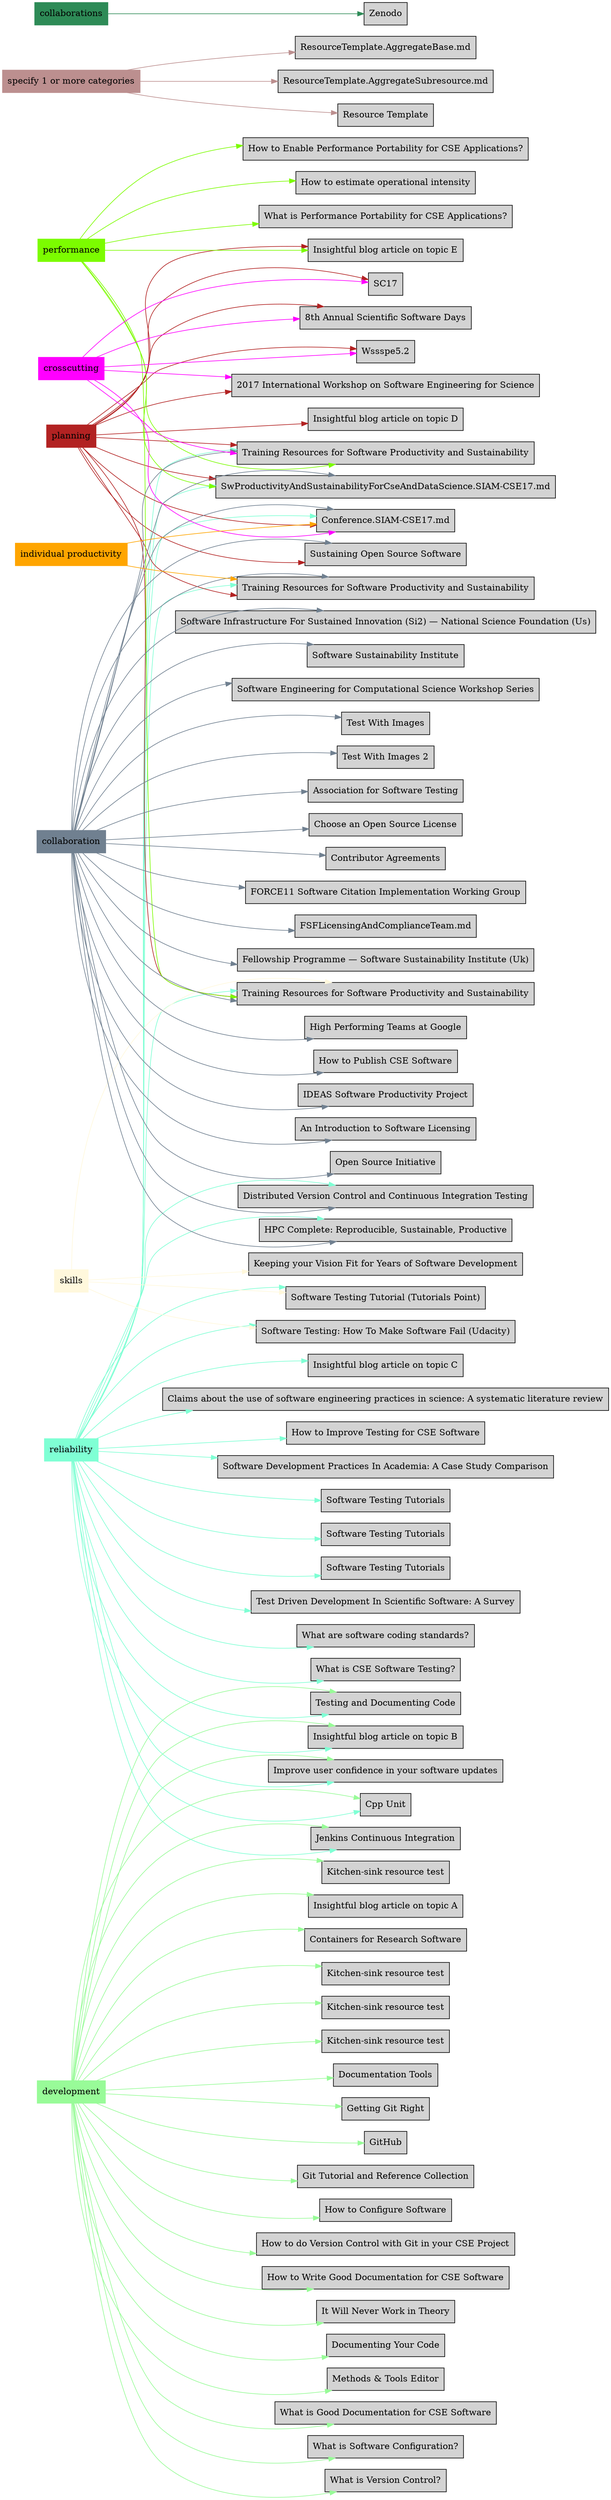 digraph bettersoftware {
            rankdir = LR;
            ratio = fill;
            node [style=filled];
            node [shape = box];
"development" [color="palegreen"];
"development" ->  "BlogArticleSkeletonA.md" [color="palegreen"];
"BlogArticleSkeletonA.md" [label="Insightful blog article on topic A" URL="http://bss.parallactic.com/resources/insightful-blog-article-on-topic-a"]
"reliability" [color="aquamarine"];
"reliability" ->  "BlogArticleSkeletonB.md" [color="aquamarine"];
"BlogArticleSkeletonB.md" [label="Insightful blog article on topic B" URL="http://bss.parallactic.com/resources/insightful-blog-article-on-topic-b"]
"development" ->  "BlogArticleSkeletonB.md" [color="palegreen"];
"BlogArticleSkeletonB.md" [label="Insightful blog article on topic B" URL="http://bss.parallactic.com/resources/insightful-blog-article-on-topic-b"]
"reliability" ->  "BlogArticleSkeletonC.md" [color="aquamarine"];
"BlogArticleSkeletonC.md" [label="Insightful blog article on topic C" URL="http://bss.parallactic.com/resources/insightful-blog-article-on-topic-c"]
"planning" [color="firebrick"];
"planning" ->  "BlogArticleSkeletonD.md" [color="firebrick"];
"BlogArticleSkeletonD.md" [label="Insightful blog article on topic D" URL="http://bss.parallactic.com/resources/insightful-blog-article-on-topic-d"]
"planning" ->  "BlogArticleSkeletonE.md" [color="firebrick"];
"BlogArticleSkeletonE.md" [label="Insightful blog article on topic E" URL="http://bss.parallactic.com/resources/insightful-blog-article-on-topic-e"]
"performance" [color="lawngreen"];
"performance" ->  "BlogArticleSkeletonE.md" [color="lawngreen"];
"BlogArticleSkeletonE.md" [label="Insightful blog article on topic E" URL="http://bss.parallactic.com/resources/insightful-blog-article-on-topic-e"]
"reliability" ->  "ImproveUserConfidenceInSwUpdates.md" [color="aquamarine"];
"ImproveUserConfidenceInSwUpdates.md" [label="Improve user confidence in your software updates" URL="http://bss.parallactic.com/resources/improve-user-confidence-in-your-software-updates"]
"development" ->  "ImproveUserConfidenceInSwUpdates.md" [color="palegreen"];
"ImproveUserConfidenceInSwUpdates.md" [label="Improve user confidence in your software updates" URL="http://bss.parallactic.com/resources/improve-user-confidence-in-your-software-updates"]
"development" ->  "ContainersForResearchSw.md" [color="palegreen"];
"ContainersForResearchSw.md" [label="Containers for Research Software" URL="http://bss.parallactic.com/resources/containers-for-research-software"]
"skills" [color="cornsilk"];
"skills" ->  "VisionFitnessForSoftwareProductivity.md" [color="cornsilk"];
"VisionFitnessForSoftwareProductivity.md" [label="Keeping your Vision Fit for Years of Software Development" URL="http://bss.parallactic.com/resources/keeping-your-vision-fit-for-years-of-software-development"]
"collaboration" [color="slategrey"];
"collaboration" ->  "AssociationForSoftwareTesting.md" [color="slategrey"];
"AssociationForSoftwareTesting.md" [label="Association for Software Testing" URL="http://bss.parallactic.com/resources/association-for-software-testing"]
"planning" ->  "BestPracticesForHPCSwDevelopersWebinarSeries.md" [color="firebrick"];
"BestPracticesForHPCSwDevelopersWebinarSeries.md" [label="Training Resources for Software Productivity and Sustainability" URL="http://bss.parallactic.com/resources/training-resources-for-software-productivity-and-sustainability"]
"reliability" ->  "BestPracticesForHPCSwDevelopersWebinarSeries.md" [color="aquamarine"];
"BestPracticesForHPCSwDevelopersWebinarSeries.md" [label="Training Resources for Software Productivity and Sustainability" URL="http://bss.parallactic.com/resources/training-resources-for-software-productivity-and-sustainability"]
"collaboration" ->  "BestPracticesForHPCSwDevelopersWebinarSeries.md" [color="slategrey"];
"BestPracticesForHPCSwDevelopersWebinarSeries.md" [label="Training Resources for Software Productivity and Sustainability" URL="http://bss.parallactic.com/resources/training-resources-for-software-productivity-and-sustainability"]
"crosscutting" [color="fuchsia"];
"crosscutting" ->  "BestPracticesForHPCSwDevelopersWebinarSeries.md" [color="fuchsia"];
"BestPracticesForHPCSwDevelopersWebinarSeries.md" [label="Training Resources for Software Productivity and Sustainability" URL="http://bss.parallactic.com/resources/training-resources-for-software-productivity-and-sustainability"]
"performance" ->  "BestPracticesForHPCSwDevelopersWebinarSeries.md" [color="lawngreen"];
"BestPracticesForHPCSwDevelopersWebinarSeries.md" [label="Training Resources for Software Productivity and Sustainability" URL="http://bss.parallactic.com/resources/training-resources-for-software-productivity-and-sustainability"]
"collaboration" ->  "ChooseALicense.md" [color="slategrey"];
"ChooseALicense.md" [label="Choose an Open Source License" URL="http://bss.parallactic.com/resources/choose-an-open-source-license"]
"reliability" ->  "ClaimsAboutSoftwareEnginScienceReview.md" [color="aquamarine"];
"ClaimsAboutSoftwareEnginScienceReview.md" [label="Claims about the use of software engineering practices in science: A systematic literature review", URL="http://bss.parallactic.com/resources/claims-about-the-use-of-software-engineering-practices-in-science-a-systematic-literature-review"]
"collaboration" ->  "ContributorAgreements.md" [color="slategrey"];
"ContributorAgreements.md" [label="Contributor Agreements" URL="http://bss.parallactic.com/resources/contributor-agreements"]
"reliability" ->  "CppUnit.md" [color="aquamarine"];
"development" ->  "CppUnit.md" [color="palegreen"];
"CppUnit.md" [label="Cpp Unit" URL="http://bss.parallactic.com/resources/cpp-unit"]
"planning" ->  "CseCollaborationThroughSoftwareImprovingProductivityAndSustainability.SIAM-CSE17.md" [color="firebrick"];
"CseCollaborationThroughSoftwareImprovingProductivityAndSustainability.SIAM-CSE17.md" [label="Training Resources for Software Productivity and Sustainability" URL="http://bss.parallactic.com/resources/training-resources-for-software-productivity-and-sustainability"]
"reliability" ->  "CseCollaborationThroughSoftwareImprovingProductivityAndSustainability.SIAM-CSE17.md" [color="aquamarine"];
"CseCollaborationThroughSoftwareImprovingProductivityAndSustainability.SIAM-CSE17.md" [label="Training Resources for Software Productivity and Sustainability" URL="http://bss.parallactic.com/resources/training-resources-for-software-productivity-and-sustainability"]
"collaboration" ->  "CseCollaborationThroughSoftwareImprovingProductivityAndSustainability.SIAM-CSE17.md" [color="slategrey"];
"CseCollaborationThroughSoftwareImprovingProductivityAndSustainability.SIAM-CSE17.md" [label="Training Resources for Software Productivity and Sustainability" URL="http://bss.parallactic.com/resources/training-resources-for-software-productivity-and-sustainability"]
"individual productivity" [color="orange"];
"individual productivity" ->  "CseCollaborationThroughSoftwareImprovingProductivityAndSustainability.SIAM-CSE17.md" [color="orange"];
"CseCollaborationThroughSoftwareImprovingProductivityAndSustainability.SIAM-CSE17.md" [label="Training Resources for Software Productivity and Sustainability" URL="http://bss.parallactic.com/resources/training-resources-for-software-productivity-and-sustainability"]
"reliability" ->  "DistributedVersionControlAndContinuousIntegrationTesting.md" [color="aquamarine"];
"DistributedVersionControlAndContinuousIntegrationTesting.md" [label="Distributed Version Control and Continuous Integration Testing" URL="http://bss.parallactic.com/resources/distributed-version-control-and-continuous-integration-testing"]
"collaboration" ->  "DistributedVersionControlAndContinuousIntegrationTesting.md" [color="slategrey"];
"DistributedVersionControlAndContinuousIntegrationTesting.md" [label="Distributed Version Control and Continuous Integration Testing" URL="http://bss.parallactic.com/resources/distributed-version-control-and-continuous-integration-testing"]
"development" ->  "DocumentationTools.Doxygen.md" [color="palegreen"];
"DocumentationTools.Doxygen.md" [label="Kitchen-sink resource test" URL="http://bss.parallactic.com/resources/kitchen-sink-resource-test"]
"development" ->  "DocumentationTools.ReadTheDocs.md" [color="palegreen"];
"DocumentationTools.ReadTheDocs.md" [label="Kitchen-sink resource test" URL="http://bss.parallactic.com/resources/kitchen-sink-resource-test"]
"development" ->  "DocumentationTools.Sphinx.md" [color="palegreen"];
"DocumentationTools.Sphinx.md" [label="Kitchen-sink resource test" URL="http://bss.parallactic.com/resources/kitchen-sink-resource-test"]
"development" ->  "DocumentationTools.md" [color="palegreen"];
"DocumentationTools.md" [label="Documentation Tools" URL="http://bss.parallactic.com/resources/documentation-tools"]
"collaboration" ->  "FORCE11SoftwareCitationImplementationWorkingGroup.md" [color="slategrey"];
"FORCE11SoftwareCitationImplementationWorkingGroup.md" [label="FORCE11 Software Citation Implementation Working Group" URL="http://bss.parallactic.com/resources/force11-software-citation-implementation-working-group"]
"collaboration" ->  "FSFLicensingAndComplianceTeam.md" [color="slategrey"];
"collaboration" ->  "FellowshipProgrammeSoftwareSustainabilityInstituteUK.md" [color="slategrey"];
"FellowshipProgrammeSoftwareSustainabilityInstituteUK.md" [label="Fellowship Programme — Software Sustainability Institute (Uk)" URL="http://bss.parallactic.com/resources/fellowship-programme-software-sustainability-institute-uk"]
"development" ->  "GettingGitRight.md" [color="palegreen"];
"GettingGitRight.md" [label="Getting Git Right" URL="http://bss.parallactic.com/resources/getting-git-right"]
"development" ->  "GitHub.md" [color="palegreen"];
"GitHub.md" [label="GitHub" URL="http://bss.parallactic.com/resources/git-hub"]
"development" ->  "GitTutorialAndReferenceCollection.md" [color="palegreen"];
"GitTutorialAndReferenceCollection.md" [label="Git Tutorial and Reference Collection" URL="http://bss.parallactic.com/resources/git-tutorial-and-reference-collection"]
"collaboration" ->  "GoogleHiPerfTeams.md" [color="slategrey"];
"GoogleHiPerfTeams.md" [label="High Performing Teams at Google" URL="http://bss.parallactic.com/resources/high-performing-teams-at-google"]
"collaboration" ->  "HerouxATPESC2016.md" [color="slategrey"];
"reliability" ->  "HerouxATPESC2016.md" [color="aquamarine"];
"HerouxATPESC2016.md" [label="HPC Complete: Reproducible, Sustainable, Productive" URL="http://bss.parallactic.com/resources/hpc-complete-reproducible-sustainable-productive"]
"development" ->  "HowToConfigureSw.md" [color="palegreen"];
"HowToConfigureSw.md" [label="How to Configure Software" URL="http://bss.parallactic.com/resources/how-to-configure-software"]
"development" ->  "HowToDoVersionControlWithGitInYourCseProject.md" [color="palegreen"];
"HowToDoVersionControlWithGitInYourCseProject.md" [label="How to do Version Control with Git in your CSE Project" URL="http://bss.parallactic.com/resources/how-to-do-version-control-with-git-in-your-cse-project"]
"performance" ->  "HowToEnablePerfPortabilityForCseApps.md" [color="lawngreen"];
"HowToEnablePerfPortabilityForCseApps.md" [label="How to Enable Performance Portability for CSE Applications?" URL="http://bss.parallactic.com/resources/how-to-enable-performance-portability-for-cse-applications?"]
"performance" ->  "HowToEstimateOperationalIntensity.md" [color="lawngreen"];
"HowToEstimateOperationalIntensity.md" [label="How to estimate operational intensity" URL="http://bss.parallactic.com/resources/how-to-estimate-operational-intensity"]
"reliability" ->  "HowToImproveTestingForCseSw.md" [color="aquamarine"];
"HowToImproveTestingForCseSw.md" [label="How to Improve Testing for CSE Software" URL="http://bss.parallactic.com/resources/how-to-improve-testing-for-cse-software"]
"collaboration" ->  "HowToPublishCseSw.md" [color="slategrey"];
"HowToPublishCseSw.md" [label="How to Publish CSE Software" URL="http://bss.parallactic.com/resources/how-to-publish-cse-software"]
"development" ->  "HowToWriteGoodDocumentation.md" [color="palegreen"];
"HowToWriteGoodDocumentation.md" [label="How to Write Good Documentation for CSE Software" URL="http://bss.parallactic.com/resources/how-to-write-good-documentation-for-cse-software"]
"collaboration" ->  "IDEASSoftwareProductivityProject.md" [color="slategrey"];
"IDEASSoftwareProductivityProject.md" [label="IDEAS Software Productivity Project" URL="http://bss.parallactic.com/resources/ideas-software-productivity-project"]
"collaboration" ->  "IntroToSoftwareLicensing.md" [color="slategrey"];
"IntroToSoftwareLicensing.md" [label="An Introduction to Software Licensing" URL="http://bss.parallactic.com/resources/an-introduction-to-software-licensing"]
"development" ->  "ItWillNeverWorkInTheory.md" [color="palegreen"];
"ItWillNeverWorkInTheory.md" [label="It Will Never Work in Theory" URL="http://bss.parallactic.com/resources/it-will-never-work-in-theory"]
"reliability" ->  "JenkinsCI.md" [color="aquamarine"];
"JenkinsCI.md" [label="Jenkins Continuous Integration" URL="http://bss.parallactic.com/resources/jenkins-continuous-integration"]
"development" ->  "JenkinsCI.md" [color="palegreen"];
"JenkinsCI.md" [label="Jenkins Continuous Integration" URL="http://bss.parallactic.com/resources/jenkins-continuous-integration"]
"development" ->  "KlinvexATPESC2016.md" [color="palegreen"];
"KlinvexATPESC2016.md" [label="Documenting Your Code" URL="http://bss.parallactic.com/resources/documenting-your-code"]
"development" ->  "MethodsAndToolsEditor.md" [color="palegreen"];
"MethodsAndToolsEditor.md" [label="Methods & Tools Editor" URL="http://bss.parallactic.com/resources/methods-tools-editor"]
"collaboration" ->  "OSSSustainabilityResources.md" [color="slategrey"];
"OSSSustainabilityResources.md" [label="Sustaining Open Source Software" URL="http://bss.parallactic.com/resources/sustaining-open-source-software"]
"planning" ->  "OSSSustainabilityResources.md" [color="firebrick"];
"OSSSustainabilityResources.md" [label="Sustaining Open Source Software" URL="http://bss.parallactic.com/resources/sustaining-open-source-software"]
"collaboration" ->  "OpenSourceInitiative.md" [color="slategrey"];
"OpenSourceInitiative.md" [label="Open Source Initiative" URL="http://bss.parallactic.com/resources/open-source-initiative"]
"specify 1 or more categories" [color="rosybrown"];
"specify 1 or more categories" ->  "ResourceTemplate.AggregateBase.md" [color="rosybrown"];
"specify 1 or more categories" ->  "ResourceTemplate.AggregateSubresource.md" [color="rosybrown"];
"specify 1 or more categories" ->  "ResourceTemplate.Basic.md" [color="rosybrown"];
"ResourceTemplate.Basic.md" [label="Resource Template" URL="http://bss.parallactic.com/resources/resource-template"]
"reliability" ->  "SoftwareDevelopmentPracticesInAcademiaACaseStudyComparison.md" [color="aquamarine"];
"SoftwareDevelopmentPracticesInAcademiaACaseStudyComparison.md" [label="Software Development Practices In Academia: A Case Study Comparison", URL="http://bss.parallactic.com/resources/software-development-practices-in-academia-a-case-study-comparison"]
"collaboration" ->  "SoftwareInfrastructureForSustainedInnovationSI2NationalScienceFoundationUS.md" [color="slategrey"];
"SoftwareInfrastructureForSustainedInnovationSI2NationalScienceFoundationUS.md" [label="Software Infrastructure For Sustained Innovation (Si2) — National Science Foundation (Us)" URL="http://bss.parallactic.com/resources/software-infrastructure-for-sustained-innovation-si2-national-science-foundation-us"]
"collaboration" ->  "SoftwareSustainabilityInstitute.md" [color="slategrey"];
"SoftwareSustainabilityInstitute.md" [label="Software Sustainability Institute" URL="http://bss.parallactic.com/resources/software-sustainability-institute"]
"collaboration" ->  "SwEngForComputationalScienceWorkshopSeries.md" [color="slategrey"];
"SwEngForComputationalScienceWorkshopSeries.md" [label="Software Engineering for Computational Science Workshop Series" URL="http://bss.parallactic.com/resources/software-engineering-for-computational-science-workshop-series"]
"planning" ->  "SwProductivityAndSustainabilityForCseAndDataScience.SIAM-CSE17.md" [color="firebrick"];
"reliability" ->  "SwProductivityAndSustainabilityForCseAndDataScience.SIAM-CSE17.md" [color="aquamarine"];
"collaboration" ->  "SwProductivityAndSustainabilityForCseAndDataScience.SIAM-CSE17.md" [color="slategrey"];
"performance" ->  "SwProductivityAndSustainabilityForCseAndDataScience.SIAM-CSE17.md" [color="lawngreen"];
"reliability" ->  "SwTestingTutorialTutorialsPoint.md" [color="aquamarine"];
"SwTestingTutorialTutorialsPoint.md" [label="Software Testing Tutorial (Tutorials Point)" URL="http://bss.parallactic.com/resources/software-testing-tutorial-tutorials-point"]
"skills" ->  "SwTestingTutorialTutorialsPoint.md" [color="cornsilk"];
"reliability" ->  "SwTestingTutorials.Cse.md" [color="aquamarine"];
"SwTestingTutorials.Cse.md" [label="Software Testing Tutorials" URL="http://bss.parallactic.com/resources/software-testing-tutorials"]
"reliability" ->  "SwTestingTutorials.General.md" [color="aquamarine"];
"SwTestingTutorials.General.md" [label="Software Testing Tutorials" URL="http://bss.parallactic.com/resources/software-testing-tutorials"]
"reliability" ->  "SwTestingTutorials.md" [color="aquamarine"];
"SwTestingTutorials.md" [label="Software Testing Tutorials" URL="http://bss.parallactic.com/resources/software-testing-tutorials"]
"reliability" ->  "SwTestingUdacity.md" [color="aquamarine"];
"skills" ->  "SwTestingUdacity.md" [color="cornsilk"];
"SwTestingUdacity.md" [label="Software Testing: How To Make Software Fail (Udacity)" URL="http://bss.parallactic.com/resources/software-testing-how-to-make-software-fail-udacity"]
"reliability" ->  "TestDrivenDevptInScientificSwASurvey.md" [color="aquamarine"];
"TestDrivenDevptInScientificSwASurvey.md" [label="Test Driven Development In Scientific Software: A Survey" URL="http://bss.parallactic.com/resources/test-driven-development-in-scientific-software-a-survey"]
"collaboration" ->  "TestImages.md" [color="slategrey"];
"TestImages.md" [label="Test With Images" URL="http://bss.parallactic.com/resources/test-with-images"]
"collaboration" ->  "TestImages2.md" [color="slategrey"];
"TestImages2.md" [label="Test With Images 2\n" URL="http://bss.parallactic.com/resources/test-with-images-2 "]
"reliability" ->  "TestingAndDocumentingCode.md" [color="aquamarine"];
"TestingAndDocumentingCode.md" [label="Testing and Documenting Code" URL="http://bss.parallactic.com/resources/testing-and-documenting-code"]
"development" ->  "TestingAndDocumentingCode.md" [color="palegreen"];
"TestingAndDocumentingCode.md" [label="Testing and Documenting Code" URL="http://bss.parallactic.com/resources/testing-and-documenting-code"]
"planning" ->  "Training.ProductivityAndSustainability.md" [color="firebrick"];
"Training.ProductivityAndSustainability.md" [label="Training Resources for Software Productivity and Sustainability" URL="http://bss.parallactic.com/resources/training-resources-for-software-productivity-and-sustainability"]
"reliability" ->  "Training.ProductivityAndSustainability.md" [color="aquamarine"];
"Training.ProductivityAndSustainability.md" [label="Training Resources for Software Productivity and Sustainability" URL="http://bss.parallactic.com/resources/training-resources-for-software-productivity-and-sustainability"]
"collaboration" ->  "Training.ProductivityAndSustainability.md" [color="slategrey"];
"Training.ProductivityAndSustainability.md" [label="Training Resources for Software Productivity and Sustainability" URL="http://bss.parallactic.com/resources/training-resources-for-software-productivity-and-sustainability"]
"performance" ->  "Training.ProductivityAndSustainability.md" [color="lawngreen"];
"Training.ProductivityAndSustainability.md" [label="Training Resources for Software Productivity and Sustainability" URL="http://bss.parallactic.com/resources/training-resources-for-software-productivity-and-sustainability"]
"skills" ->  "Training.ProductivityAndSustainability.md" [color="cornsilk"];
"Training.ProductivityAndSustainability.md" [label="Training Resources for Software Productivity and Sustainability" URL="http://bss.parallactic.com/resources/training-resources-for-software-productivity-and-sustainability"]
"reliability" ->  "WhatAreSwCodingStandards.md" [color="aquamarine"];
"WhatAreSwCodingStandards.md" [label="What are software coding standards?" URL="http://bss.parallactic.com/resources/what-are-software-coding-standards?"]
"reliability" ->  "WhatIsCseSwTesting.md" [color="aquamarine"];
"WhatIsCseSwTesting.md" [label="What is CSE Software Testing?" URL="http://bss.parallactic.com/resources/what-is-cse-software-testing?"]
"development" ->  "WhatIsGoodDocumentation.md" [color="palegreen"];
"WhatIsGoodDocumentation.md" [label="What is Good Documentation for CSE Software" URL="http://bss.parallactic.com/resources/what-is-good-documentation-for-cse-software"]
"performance" ->  "WhatIsPerfPortabilityForCseApps.md" [color="lawngreen"];
"WhatIsPerfPortabilityForCseApps.md" [label="What is Performance Portability for CSE Applications?" URL="http://bss.parallactic.com/resources/what-is-performance-portability-for-cse-applications?"]
"development" ->  "WhatIsSwConfiguration.md" [color="palegreen"];
"WhatIsSwConfiguration.md" [label="What is Software Configuration?" URL="http://bss.parallactic.com/resources/what-is-software-configuration?"]
"development" ->  "WhatIsVersionControl.md" [color="palegreen"];
"WhatIsVersionControl.md" [label="What is Version Control?" URL="http://bss.parallactic.com/resources/what-is-version-control?"]
"collaborations" [color="seagreen"];
"collaborations" ->  "Zenodo.md" [color="seagreen"];
"Zenodo.md" [label="Zenodo" URL="http://bss.parallactic.com/resources/zenodo"]
"development" ->  "kitchen-sink-TEST.md" [color="palegreen"];
"kitchen-sink-TEST.md" [label="Kitchen-sink resource test" URL="http://bss.parallactic.com/resources/kitchen-sink-resource-test"]"planning" ->  "Conference.SC17.md" [color="firebrick"];
"Conference.SC17.md" [label="SC17" URL="http://bss.parallactic.com/resources/sc17"]
"crosscutting" ->  "Conference.SC17.md" [color="fuchsia"];
"Conference.SC17.md" [label="SC17" URL="http://bss.parallactic.com/resources/sc17"]
"crosscutting" ->  "Conference.SIAM-CSE17.md" [color="fuchsia"];
"individual productivity" ->  "Conference.SIAM-CSE17.md" [color="orange"];
"planning" ->  "Conference.SIAM-CSE17.md" [color="firebrick"];
"collaboration" ->  "Conference.SIAM-CSE17.md" [color="slategrey"];
"reliability" ->  "Conference.SIAM-CSE17.md" [color="aquamarine"];
"planning" ->  "Conference.ScientificSoftwareDays17.md" [color="firebrick"];
"Conference.ScientificSoftwareDays17.md" [label="8th Annual Scientific Software Days" URL="http://bss.parallactic.com/resources/8th-annual-scientific-software-days"]
"crosscutting" ->  "Conference.ScientificSoftwareDays17.md" [color="fuchsia"];
"Conference.ScientificSoftwareDays17.md" [label="8th Annual Scientific Software Days" URL="http://bss.parallactic.com/resources/8th-annual-scientific-software-days"]
"planning" ->  "WSSSPE5.2.md" [color="firebrick"];
"crosscutting" ->  "WSSSPE5.2.md" [color="fuchsia"];
"WSSSPE5.2.md" [label="Wssspe5.2\n" URL="http://bss.parallactic.com/events/wssspe5-2 "];
"planning" ->  "Workshop.SE4Science17.md" [color="firebrick"];
"Workshop.SE4Science17.md" [label="2017 International Workshop on Software Engineering for Science" URL="http://bss.parallactic.com/resources/2017-international-workshop-on-software-engineering-for-science"]
"crosscutting" ->  "Workshop.SE4Science17.md" [color="fuchsia"];
"Workshop.SE4Science17.md" [label="2017 International Workshop on Software Engineering for Science" URL="http://bss.parallactic.com/resources/2017-international-workshop-on-software-engineering-for-science"]}